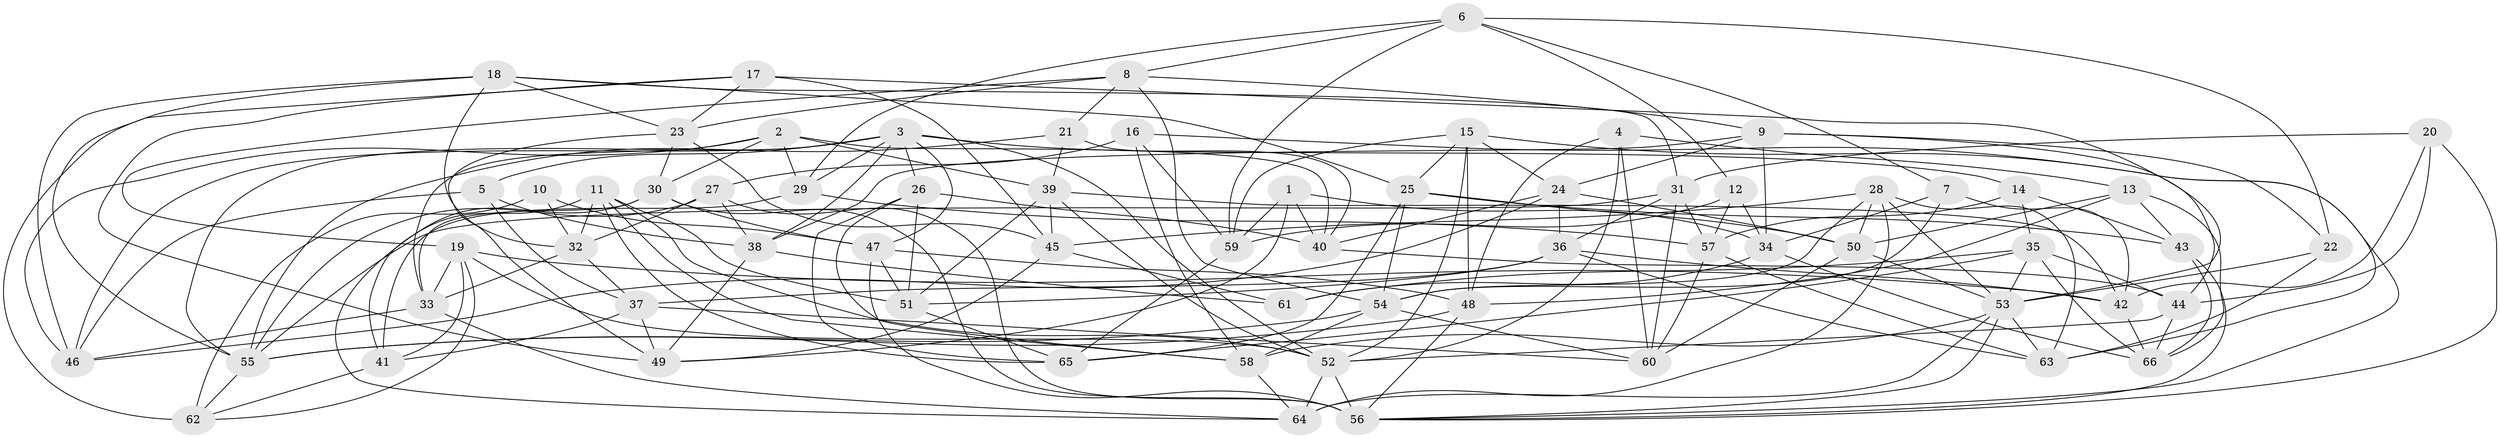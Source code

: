 // original degree distribution, {4: 1.0}
// Generated by graph-tools (version 1.1) at 2025/26/03/09/25 03:26:59]
// undirected, 66 vertices, 189 edges
graph export_dot {
graph [start="1"]
  node [color=gray90,style=filled];
  1;
  2;
  3;
  4;
  5;
  6;
  7;
  8;
  9;
  10;
  11;
  12;
  13;
  14;
  15;
  16;
  17;
  18;
  19;
  20;
  21;
  22;
  23;
  24;
  25;
  26;
  27;
  28;
  29;
  30;
  31;
  32;
  33;
  34;
  35;
  36;
  37;
  38;
  39;
  40;
  41;
  42;
  43;
  44;
  45;
  46;
  47;
  48;
  49;
  50;
  51;
  52;
  53;
  54;
  55;
  56;
  57;
  58;
  59;
  60;
  61;
  62;
  63;
  64;
  65;
  66;
  1 -- 34 [weight=1.0];
  1 -- 40 [weight=1.0];
  1 -- 49 [weight=1.0];
  1 -- 59 [weight=1.0];
  2 -- 29 [weight=1.0];
  2 -- 30 [weight=1.0];
  2 -- 33 [weight=1.0];
  2 -- 39 [weight=1.0];
  2 -- 40 [weight=1.0];
  2 -- 46 [weight=1.0];
  3 -- 5 [weight=1.0];
  3 -- 14 [weight=1.0];
  3 -- 26 [weight=2.0];
  3 -- 29 [weight=1.0];
  3 -- 38 [weight=1.0];
  3 -- 46 [weight=1.0];
  3 -- 47 [weight=1.0];
  3 -- 52 [weight=1.0];
  3 -- 55 [weight=1.0];
  4 -- 13 [weight=1.0];
  4 -- 48 [weight=1.0];
  4 -- 52 [weight=1.0];
  4 -- 60 [weight=1.0];
  5 -- 37 [weight=1.0];
  5 -- 38 [weight=1.0];
  5 -- 46 [weight=1.0];
  6 -- 7 [weight=1.0];
  6 -- 8 [weight=1.0];
  6 -- 12 [weight=1.0];
  6 -- 22 [weight=1.0];
  6 -- 29 [weight=1.0];
  6 -- 59 [weight=1.0];
  7 -- 34 [weight=1.0];
  7 -- 42 [weight=1.0];
  7 -- 54 [weight=1.0];
  8 -- 9 [weight=1.0];
  8 -- 19 [weight=1.0];
  8 -- 21 [weight=1.0];
  8 -- 23 [weight=1.0];
  8 -- 54 [weight=1.0];
  9 -- 22 [weight=1.0];
  9 -- 24 [weight=1.0];
  9 -- 34 [weight=1.0];
  9 -- 38 [weight=1.0];
  9 -- 44 [weight=1.0];
  10 -- 32 [weight=1.0];
  10 -- 47 [weight=1.0];
  10 -- 62 [weight=2.0];
  11 -- 32 [weight=1.0];
  11 -- 41 [weight=1.0];
  11 -- 51 [weight=1.0];
  11 -- 52 [weight=1.0];
  11 -- 58 [weight=1.0];
  11 -- 65 [weight=1.0];
  12 -- 34 [weight=1.0];
  12 -- 57 [weight=1.0];
  12 -- 59 [weight=1.0];
  13 -- 43 [weight=2.0];
  13 -- 48 [weight=1.0];
  13 -- 50 [weight=1.0];
  13 -- 66 [weight=1.0];
  14 -- 35 [weight=1.0];
  14 -- 43 [weight=1.0];
  14 -- 57 [weight=1.0];
  15 -- 24 [weight=1.0];
  15 -- 25 [weight=1.0];
  15 -- 48 [weight=1.0];
  15 -- 52 [weight=1.0];
  15 -- 59 [weight=1.0];
  15 -- 63 [weight=1.0];
  16 -- 27 [weight=1.0];
  16 -- 56 [weight=1.0];
  16 -- 58 [weight=1.0];
  16 -- 59 [weight=1.0];
  17 -- 23 [weight=1.0];
  17 -- 45 [weight=1.0];
  17 -- 49 [weight=1.0];
  17 -- 53 [weight=2.0];
  17 -- 62 [weight=1.0];
  18 -- 23 [weight=1.0];
  18 -- 25 [weight=1.0];
  18 -- 31 [weight=1.0];
  18 -- 32 [weight=1.0];
  18 -- 46 [weight=1.0];
  18 -- 55 [weight=1.0];
  19 -- 33 [weight=1.0];
  19 -- 41 [weight=1.0];
  19 -- 42 [weight=1.0];
  19 -- 52 [weight=1.0];
  19 -- 62 [weight=1.0];
  20 -- 31 [weight=1.0];
  20 -- 42 [weight=1.0];
  20 -- 44 [weight=1.0];
  20 -- 56 [weight=1.0];
  21 -- 39 [weight=1.0];
  21 -- 40 [weight=1.0];
  21 -- 55 [weight=1.0];
  22 -- 53 [weight=1.0];
  22 -- 63 [weight=1.0];
  23 -- 30 [weight=1.0];
  23 -- 45 [weight=1.0];
  23 -- 49 [weight=1.0];
  24 -- 36 [weight=1.0];
  24 -- 40 [weight=1.0];
  24 -- 46 [weight=1.0];
  24 -- 50 [weight=1.0];
  25 -- 43 [weight=1.0];
  25 -- 50 [weight=1.0];
  25 -- 54 [weight=1.0];
  25 -- 65 [weight=1.0];
  26 -- 40 [weight=1.0];
  26 -- 51 [weight=1.0];
  26 -- 58 [weight=1.0];
  26 -- 65 [weight=1.0];
  27 -- 32 [weight=1.0];
  27 -- 38 [weight=1.0];
  27 -- 55 [weight=2.0];
  27 -- 56 [weight=1.0];
  28 -- 45 [weight=1.0];
  28 -- 50 [weight=1.0];
  28 -- 53 [weight=1.0];
  28 -- 54 [weight=1.0];
  28 -- 63 [weight=1.0];
  28 -- 64 [weight=1.0];
  29 -- 41 [weight=2.0];
  29 -- 57 [weight=1.0];
  30 -- 33 [weight=1.0];
  30 -- 47 [weight=1.0];
  30 -- 56 [weight=1.0];
  30 -- 64 [weight=1.0];
  31 -- 36 [weight=1.0];
  31 -- 55 [weight=1.0];
  31 -- 57 [weight=1.0];
  31 -- 60 [weight=1.0];
  32 -- 33 [weight=1.0];
  32 -- 37 [weight=1.0];
  33 -- 46 [weight=1.0];
  33 -- 64 [weight=1.0];
  34 -- 61 [weight=1.0];
  34 -- 66 [weight=1.0];
  35 -- 44 [weight=1.0];
  35 -- 53 [weight=1.0];
  35 -- 61 [weight=1.0];
  35 -- 65 [weight=1.0];
  35 -- 66 [weight=1.0];
  36 -- 37 [weight=1.0];
  36 -- 42 [weight=1.0];
  36 -- 51 [weight=1.0];
  36 -- 63 [weight=1.0];
  37 -- 41 [weight=1.0];
  37 -- 49 [weight=1.0];
  37 -- 60 [weight=1.0];
  38 -- 49 [weight=1.0];
  38 -- 61 [weight=1.0];
  39 -- 42 [weight=1.0];
  39 -- 45 [weight=1.0];
  39 -- 51 [weight=1.0];
  39 -- 52 [weight=1.0];
  40 -- 44 [weight=1.0];
  41 -- 62 [weight=1.0];
  42 -- 66 [weight=1.0];
  43 -- 56 [weight=1.0];
  43 -- 66 [weight=1.0];
  44 -- 52 [weight=1.0];
  44 -- 66 [weight=1.0];
  45 -- 49 [weight=1.0];
  45 -- 61 [weight=1.0];
  47 -- 48 [weight=1.0];
  47 -- 51 [weight=1.0];
  47 -- 56 [weight=1.0];
  48 -- 55 [weight=1.0];
  48 -- 56 [weight=1.0];
  50 -- 53 [weight=1.0];
  50 -- 60 [weight=1.0];
  51 -- 65 [weight=1.0];
  52 -- 56 [weight=2.0];
  52 -- 64 [weight=1.0];
  53 -- 56 [weight=1.0];
  53 -- 58 [weight=1.0];
  53 -- 63 [weight=1.0];
  53 -- 64 [weight=1.0];
  54 -- 55 [weight=2.0];
  54 -- 58 [weight=1.0];
  54 -- 60 [weight=1.0];
  55 -- 62 [weight=1.0];
  57 -- 60 [weight=1.0];
  57 -- 63 [weight=1.0];
  58 -- 64 [weight=1.0];
  59 -- 65 [weight=1.0];
}
